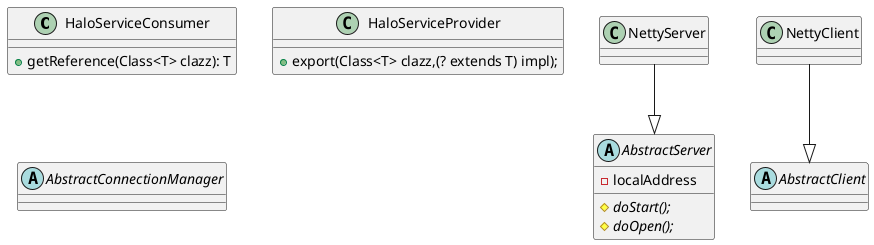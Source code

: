 @startuml
'https://plantuml.com/class-diagram

class HaloServiceConsumer{
    + getReference(Class<T> clazz): T
}


class HaloServiceProvider{
    + export(Class<T> clazz,(? extends T) impl);
}

abstract class AbstractServer{
    - localAddress
    # {abstract} doStart();
    # {abstract} doOpen();
}

class NettyClient

class NettyServer

abstract class AbstractClient{
    {abstract}
}

abstract class AbstractConnectionManager{

}

NettyServer --|> AbstractServer


NettyClient --|> AbstractClient


@enduml
